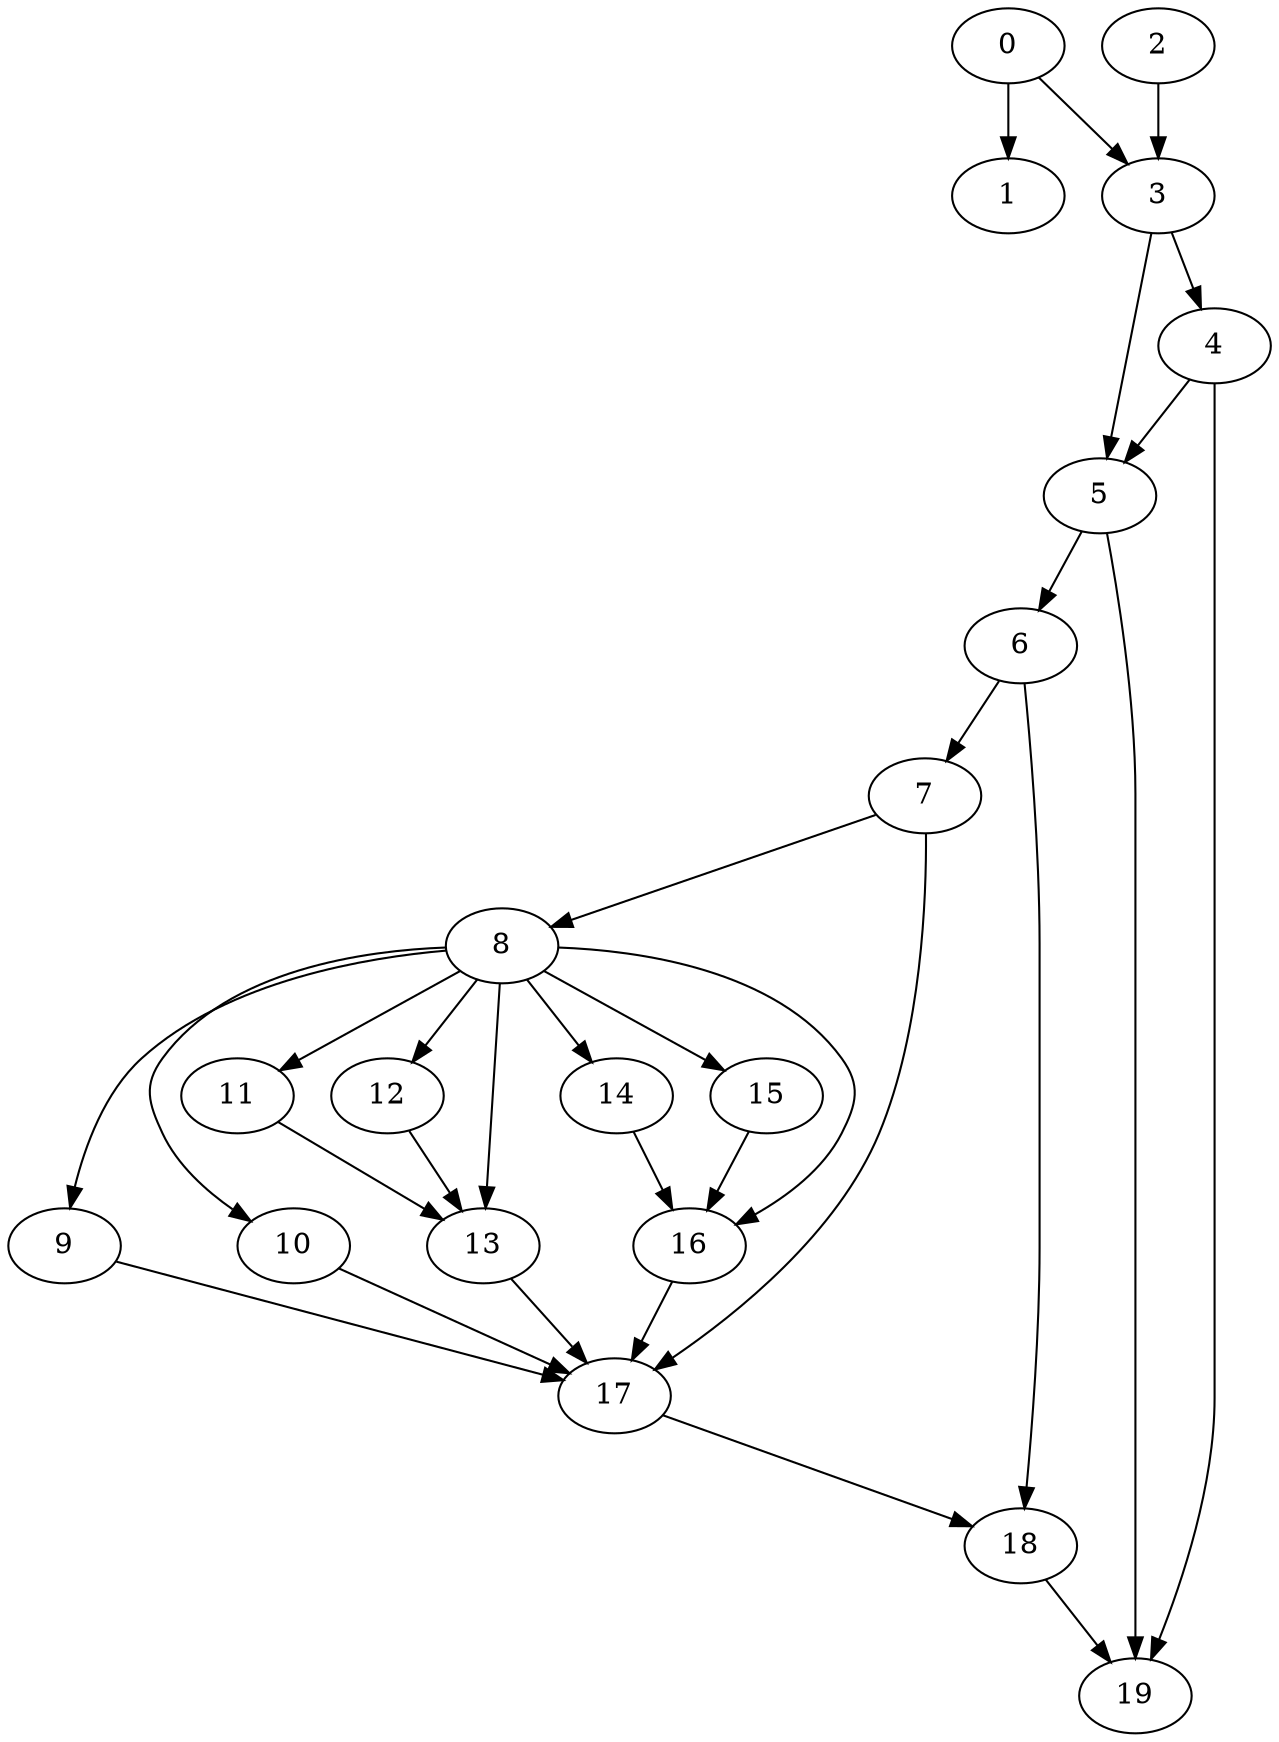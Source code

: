 digraph {
	0
	1
	2
	3
	4
	5
	6
	7
	8
	9
	10
	11
	12
	13
	14
	15
	16
	17
	18
	19
	3 -> 5
	4 -> 5
	8 -> 10
	8 -> 11
	8 -> 12
	7 -> 17
	9 -> 17
	10 -> 17
	13 -> 17
	16 -> 17
	3 -> 4
	0 -> 3
	2 -> 3
	7 -> 8
	4 -> 19
	5 -> 19
	18 -> 19
	8 -> 13
	11 -> 13
	12 -> 13
	8 -> 16
	14 -> 16
	15 -> 16
	0 -> 1
	5 -> 6
	6 -> 7
	6 -> 18
	17 -> 18
	8 -> 9
	8 -> 14
	8 -> 15
}
